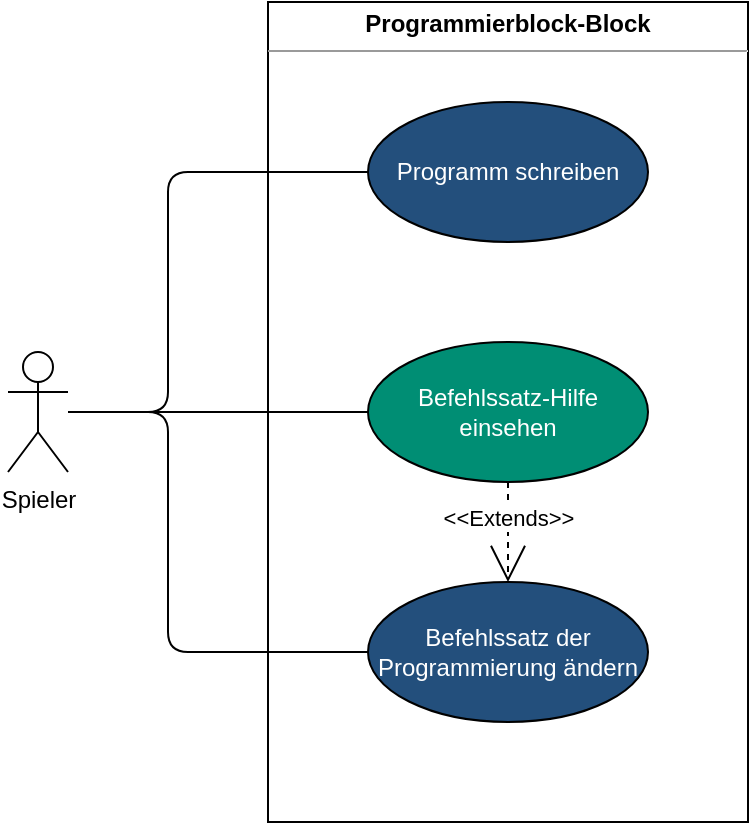 <mxfile version="22.1.4" type="github">
  <diagram name="Seite-1" id="QqYlVoBG6kU6dthMpLXk">
    <mxGraphModel dx="1836" dy="542" grid="1" gridSize="10" guides="1" tooltips="1" connect="1" arrows="1" fold="1" page="1" pageScale="1" pageWidth="827" pageHeight="1169" math="0" shadow="0">
      <root>
        <mxCell id="0" />
        <mxCell id="1" parent="0" />
        <mxCell id="9Y9J-UEAxCPge8LL9L1X-1" value="&lt;p style=&quot;margin: 0px ; margin-top: 4px ; text-align: center&quot;&gt;&lt;b&gt;Programmierblock-Block&lt;/b&gt;&lt;/p&gt;&lt;hr size=&quot;1&quot;&gt;&lt;div style=&quot;height: 2px&quot;&gt;&lt;/div&gt;" style="verticalAlign=top;align=left;overflow=fill;fontSize=12;fontFamily=Helvetica;html=1;" parent="1" vertex="1">
          <mxGeometry x="130" width="240" height="410" as="geometry" />
        </mxCell>
        <mxCell id="2_NRH9Znsnw-WcC0HDQT-1" style="edgeStyle=orthogonalEdgeStyle;rounded=1;orthogonalLoop=1;jettySize=auto;html=1;endArrow=none;endFill=0;strokeColor=default;" parent="1" source="9Y9J-UEAxCPge8LL9L1X-7" target="9Y9J-UEAxCPge8LL9L1X-9" edge="1">
          <mxGeometry relative="1" as="geometry">
            <Array as="points">
              <mxPoint x="80" y="205" />
              <mxPoint x="80" y="85" />
            </Array>
          </mxGeometry>
        </mxCell>
        <mxCell id="2_NRH9Znsnw-WcC0HDQT-2" style="edgeStyle=orthogonalEdgeStyle;shape=connector;rounded=1;orthogonalLoop=1;jettySize=auto;html=1;labelBackgroundColor=default;strokeColor=default;align=center;verticalAlign=middle;fontFamily=Helvetica;fontSize=11;fontColor=default;endArrow=none;endFill=0;" parent="1" source="9Y9J-UEAxCPge8LL9L1X-7" target="9Y9J-UEAxCPge8LL9L1X-18" edge="1">
          <mxGeometry relative="1" as="geometry">
            <Array as="points">
              <mxPoint x="50" y="205" />
              <mxPoint x="50" y="205" />
            </Array>
          </mxGeometry>
        </mxCell>
        <mxCell id="2_NRH9Znsnw-WcC0HDQT-3" style="edgeStyle=orthogonalEdgeStyle;shape=connector;rounded=1;orthogonalLoop=1;jettySize=auto;html=1;labelBackgroundColor=default;strokeColor=default;align=center;verticalAlign=middle;fontFamily=Helvetica;fontSize=11;fontColor=default;endArrow=none;endFill=0;" parent="1" source="9Y9J-UEAxCPge8LL9L1X-7" target="9Y9J-UEAxCPge8LL9L1X-16" edge="1">
          <mxGeometry relative="1" as="geometry">
            <Array as="points">
              <mxPoint x="80" y="205" />
              <mxPoint x="80" y="325" />
            </Array>
          </mxGeometry>
        </mxCell>
        <mxCell id="9Y9J-UEAxCPge8LL9L1X-7" value="Spieler" style="shape=umlActor;verticalLabelPosition=bottom;labelBackgroundColor=#ffffff;verticalAlign=top;html=1;outlineConnect=0;" parent="1" vertex="1">
          <mxGeometry y="175" width="30" height="60" as="geometry" />
        </mxCell>
        <mxCell id="9Y9J-UEAxCPge8LL9L1X-9" value="Programm schreiben" style="ellipse;whiteSpace=wrap;html=1;fillColor=#234f7c;fontColor=#FFFFFF;" parent="1" vertex="1">
          <mxGeometry x="180" y="50" width="140" height="70" as="geometry" />
        </mxCell>
        <mxCell id="9Y9J-UEAxCPge8LL9L1X-16" value="Befehlssatz der Programmierung ändern" style="ellipse;whiteSpace=wrap;html=1;fillColor=#234f7c;fontColor=#FFFFFF;" parent="1" vertex="1">
          <mxGeometry x="180" y="290" width="140" height="70" as="geometry" />
        </mxCell>
        <mxCell id="9Y9J-UEAxCPge8LL9L1X-18" value="Befehlssatz-Hilfe einsehen" style="ellipse;whiteSpace=wrap;html=1;fillColor=#008e74;fontColor=#FFFFFF;" parent="1" vertex="1">
          <mxGeometry x="180" y="170" width="140" height="70" as="geometry" />
        </mxCell>
        <mxCell id="9Y9J-UEAxCPge8LL9L1X-19" value="&amp;lt;&amp;lt;Extends&lt;span style=&quot;color: rgb(0 , 0 , 0)&quot;&gt;&amp;gt;&amp;gt;&lt;/span&gt;" style="endArrow=open;endSize=16;endFill=0;html=1;dashed=1;" parent="1" source="9Y9J-UEAxCPge8LL9L1X-18" target="9Y9J-UEAxCPge8LL9L1X-16" edge="1">
          <mxGeometry x="-0.307" width="160" relative="1" as="geometry">
            <mxPoint x="455.5" y="639" as="sourcePoint" />
            <mxPoint x="271.452" y="606.322" as="targetPoint" />
            <mxPoint as="offset" />
          </mxGeometry>
        </mxCell>
      </root>
    </mxGraphModel>
  </diagram>
</mxfile>
